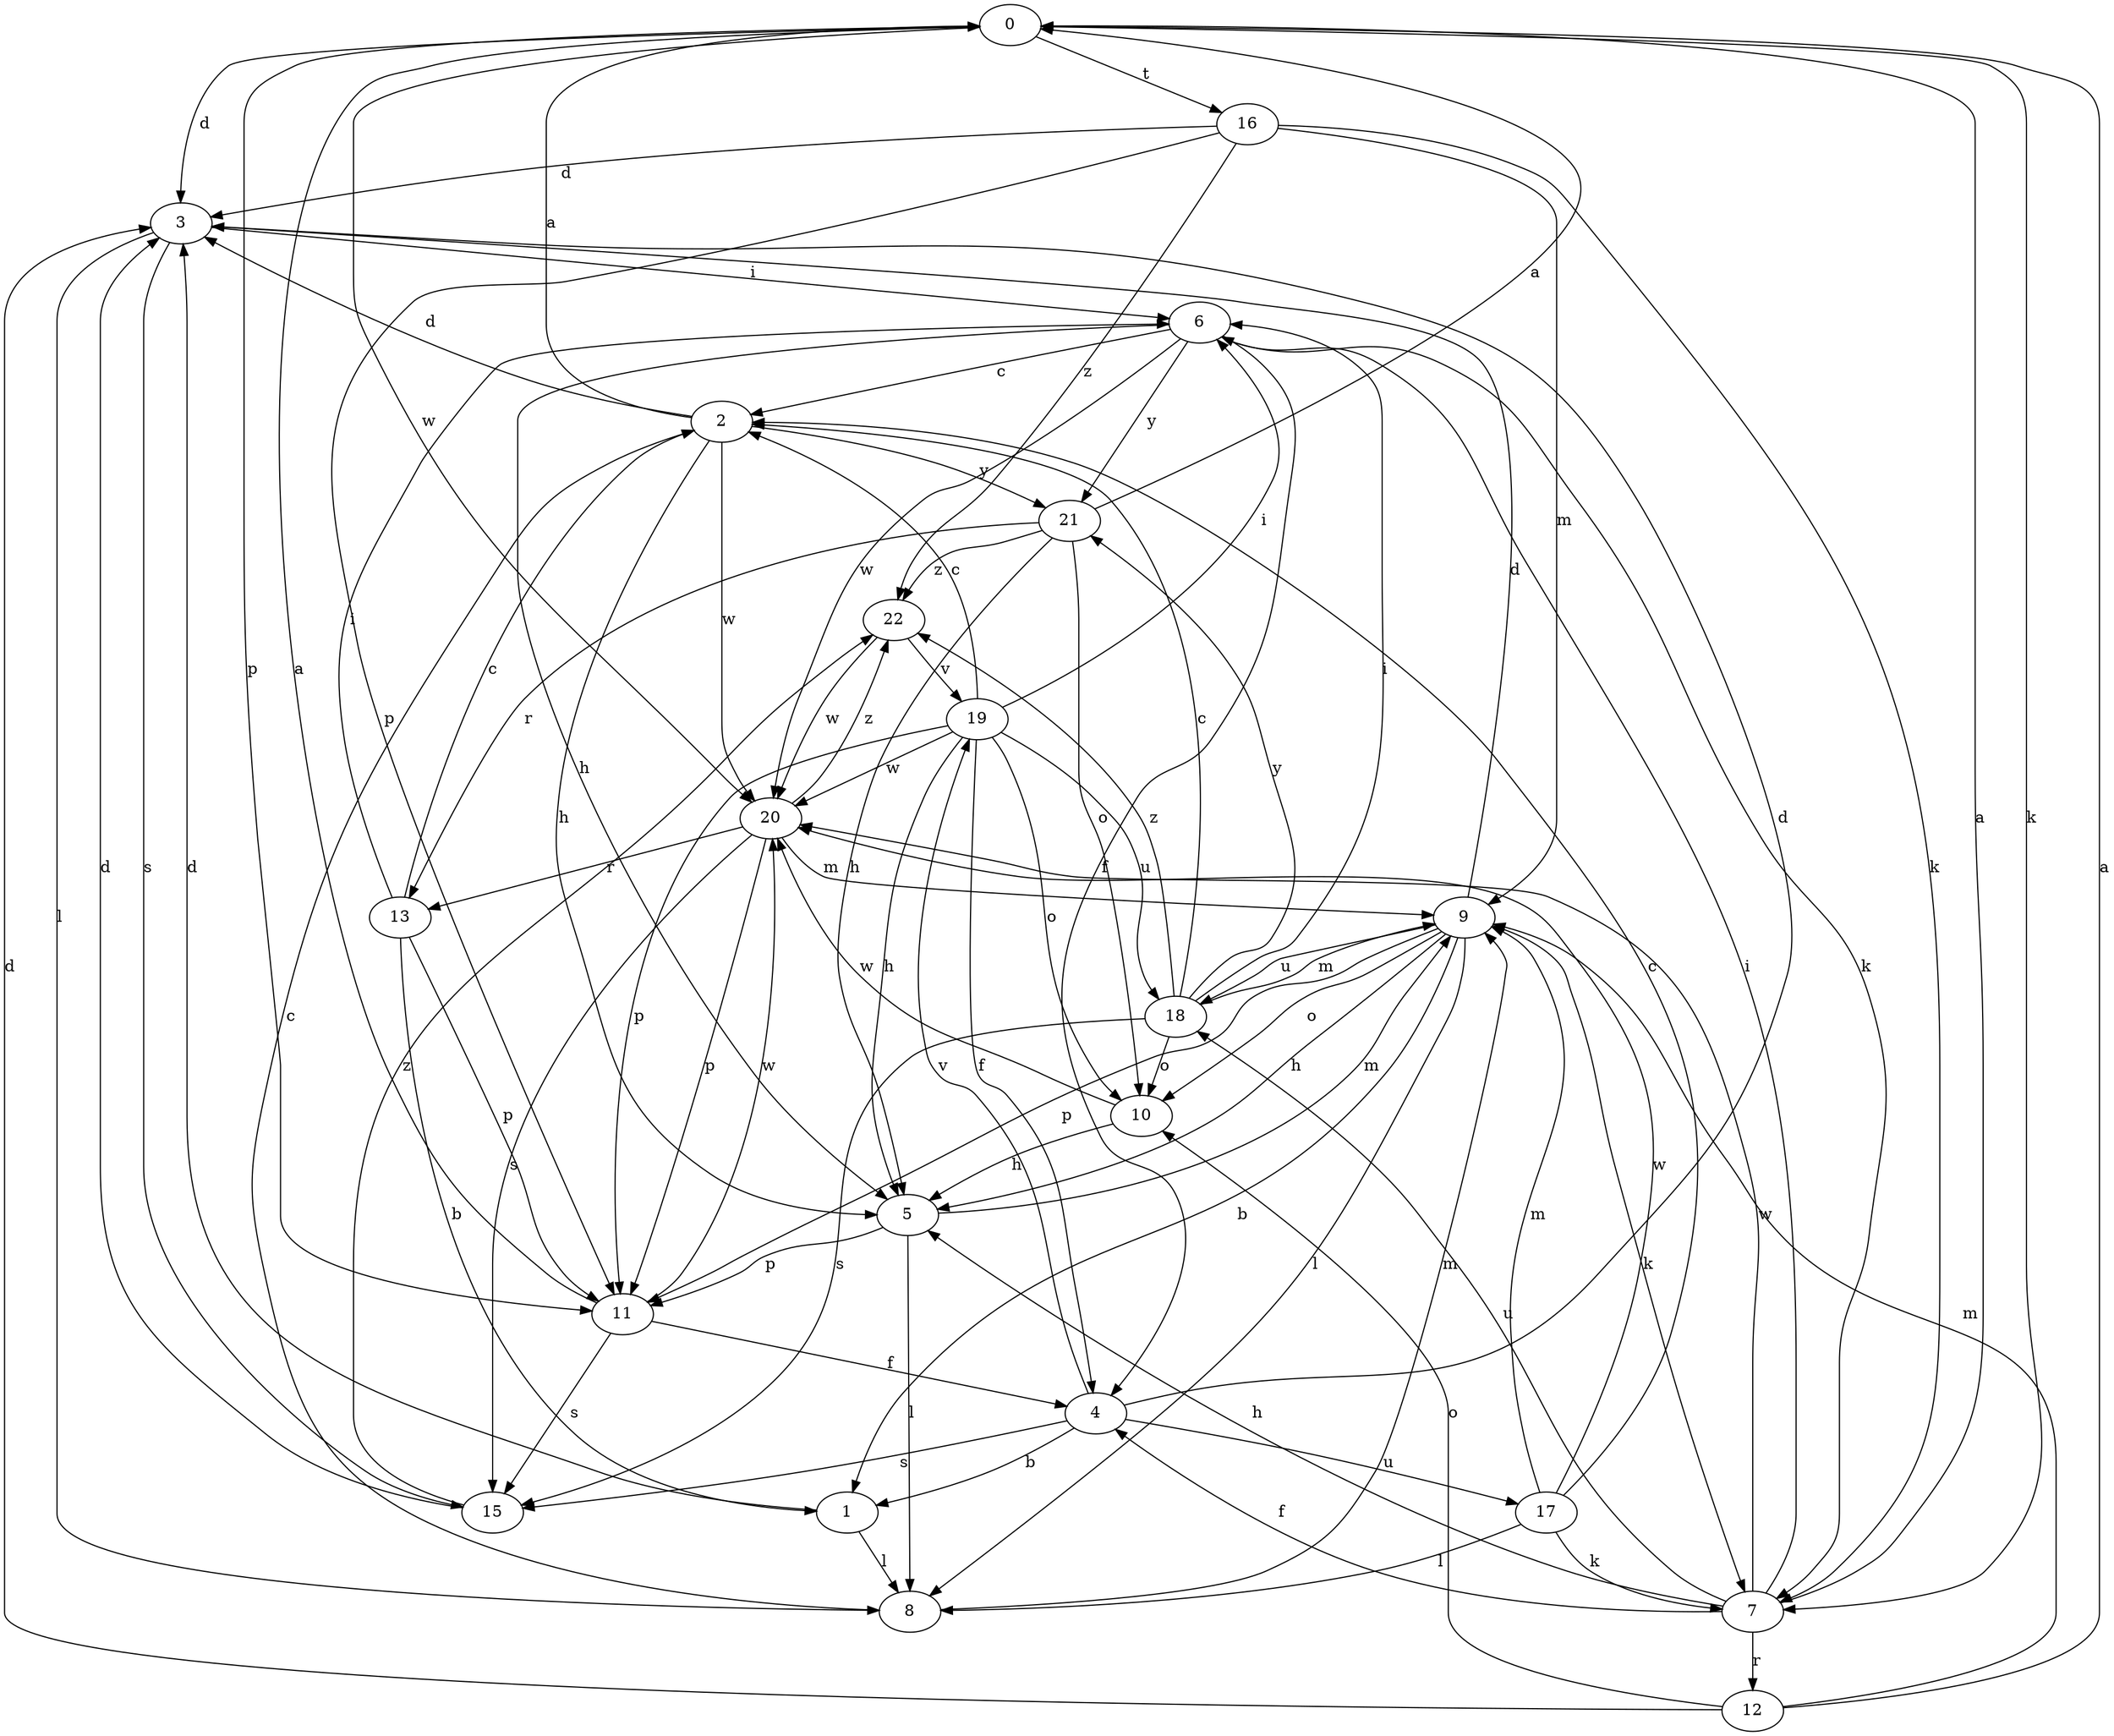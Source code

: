 strict digraph  {
0;
1;
2;
3;
4;
5;
6;
7;
8;
9;
10;
11;
12;
13;
15;
16;
17;
18;
19;
20;
21;
22;
0 -> 3  [label=d];
0 -> 7  [label=k];
0 -> 11  [label=p];
0 -> 16  [label=t];
0 -> 20  [label=w];
1 -> 3  [label=d];
1 -> 8  [label=l];
2 -> 0  [label=a];
2 -> 3  [label=d];
2 -> 5  [label=h];
2 -> 20  [label=w];
2 -> 21  [label=y];
3 -> 6  [label=i];
3 -> 8  [label=l];
3 -> 15  [label=s];
4 -> 1  [label=b];
4 -> 3  [label=d];
4 -> 15  [label=s];
4 -> 17  [label=u];
4 -> 19  [label=v];
5 -> 8  [label=l];
5 -> 9  [label=m];
5 -> 11  [label=p];
6 -> 2  [label=c];
6 -> 4  [label=f];
6 -> 5  [label=h];
6 -> 7  [label=k];
6 -> 20  [label=w];
6 -> 21  [label=y];
7 -> 0  [label=a];
7 -> 4  [label=f];
7 -> 5  [label=h];
7 -> 6  [label=i];
7 -> 12  [label=r];
7 -> 18  [label=u];
7 -> 20  [label=w];
8 -> 2  [label=c];
8 -> 9  [label=m];
9 -> 1  [label=b];
9 -> 3  [label=d];
9 -> 5  [label=h];
9 -> 7  [label=k];
9 -> 8  [label=l];
9 -> 10  [label=o];
9 -> 11  [label=p];
9 -> 18  [label=u];
10 -> 5  [label=h];
10 -> 20  [label=w];
11 -> 0  [label=a];
11 -> 4  [label=f];
11 -> 15  [label=s];
11 -> 20  [label=w];
12 -> 0  [label=a];
12 -> 3  [label=d];
12 -> 9  [label=m];
12 -> 10  [label=o];
13 -> 1  [label=b];
13 -> 2  [label=c];
13 -> 6  [label=i];
13 -> 11  [label=p];
15 -> 3  [label=d];
15 -> 22  [label=z];
16 -> 3  [label=d];
16 -> 7  [label=k];
16 -> 9  [label=m];
16 -> 11  [label=p];
16 -> 22  [label=z];
17 -> 2  [label=c];
17 -> 7  [label=k];
17 -> 8  [label=l];
17 -> 9  [label=m];
17 -> 20  [label=w];
18 -> 2  [label=c];
18 -> 6  [label=i];
18 -> 9  [label=m];
18 -> 10  [label=o];
18 -> 15  [label=s];
18 -> 21  [label=y];
18 -> 22  [label=z];
19 -> 2  [label=c];
19 -> 4  [label=f];
19 -> 5  [label=h];
19 -> 6  [label=i];
19 -> 10  [label=o];
19 -> 11  [label=p];
19 -> 18  [label=u];
19 -> 20  [label=w];
20 -> 9  [label=m];
20 -> 11  [label=p];
20 -> 13  [label=r];
20 -> 15  [label=s];
20 -> 22  [label=z];
21 -> 0  [label=a];
21 -> 5  [label=h];
21 -> 10  [label=o];
21 -> 13  [label=r];
21 -> 22  [label=z];
22 -> 19  [label=v];
22 -> 20  [label=w];
}
